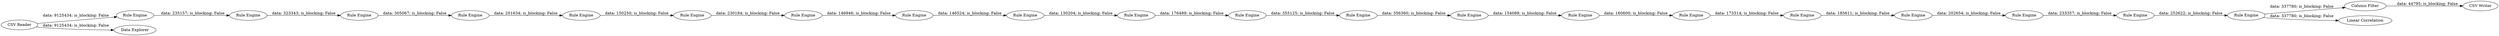 digraph {
	"-369794394592924929_3" [label="Rule Engine"]
	"7901837025257584774_20" [label="Rule Engine"]
	"-369794394592924929_5" [label="Rule Engine"]
	"-369794394592924929_6" [label="Rule Engine"]
	"7901837025257584774_19" [label="Rule Engine"]
	"9078302729714051527_8" [label="Rule Engine"]
	"-5145473222359813147_16" [label="Rule Engine"]
	"7901837025257584774_23" [label="Rule Engine"]
	"7901837025257584774_24" [label="Rule Engine"]
	"7901837025257584774_22" [label="Rule Engine"]
	"-5145473222359813147_17" [label="Rule Engine"]
	"7901837025257584774_26" [label="Rule Engine"]
	"-7713845564808779452_28" [label="Column Filter"]
	"9078302729714051527_11" [label="Rule Engine"]
	"-7713845564808779452_14" [label="Linear Correlation"]
	"-7713845564808779452_1" [label="CSV Reader"]
	"-369794394592924929_7" [label="Rule Engine"]
	"-7713845564808779452_29" [label="CSV Writer"]
	"9078302729714051527_12" [label="Rule Engine"]
	"7901837025257584774_25" [label="Rule Engine"]
	"9078302729714051527_13" [label="Rule Engine"]
	"7901837025257584774_21" [label="Rule Engine"]
	"-7713845564808779452_2" [label="Data Explorer"]
	"9078302729714051527_10" [label="Rule Engine"]
	"-369794394592924929_4" [label="Rule Engine"]
	"-369794394592924929_7" -> "9078302729714051527_8" [label="data: 150250; is_blocking: False"]
	"-369794394592924929_5" -> "-369794394592924929_6" [label="data: 305067; is_blocking: False"]
	"-7713845564808779452_1" -> "-7713845564808779452_2" [label="data: 9125434; is_blocking: False"]
	"-5145473222359813147_17" -> "7901837025257584774_19" [label="data: 356360; is_blocking: False"]
	"9078302729714051527_13" -> "-5145473222359813147_16" [label="data: 176489; is_blocking: False"]
	"7901837025257584774_24" -> "7901837025257584774_25" [label="data: 233357; is_blocking: False"]
	"7901837025257584774_21" -> "7901837025257584774_22" [label="data: 173314; is_blocking: False"]
	"7901837025257584774_25" -> "7901837025257584774_26" [label="data: 252622; is_blocking: False"]
	"-7713845564808779452_1" -> "-369794394592924929_3" [label="data: 9125434; is_blocking: False"]
	"7901837025257584774_22" -> "7901837025257584774_23" [label="data: 185611; is_blocking: False"]
	"9078302729714051527_10" -> "9078302729714051527_11" [label="data: 146946; is_blocking: False"]
	"-7713845564808779452_28" -> "-7713845564808779452_29" [label="data: 44795; is_blocking: False"]
	"7901837025257584774_26" -> "-7713845564808779452_28" [label="data: 337780; is_blocking: False"]
	"9078302729714051527_12" -> "9078302729714051527_13" [label="data: 130204; is_blocking: False"]
	"-369794394592924929_4" -> "-369794394592924929_5" [label="data: 323343; is_blocking: False"]
	"7901837025257584774_23" -> "7901837025257584774_24" [label="data: 202654; is_blocking: False"]
	"7901837025257584774_19" -> "7901837025257584774_20" [label="data: 154089; is_blocking: False"]
	"-5145473222359813147_16" -> "-5145473222359813147_17" [label="data: 355125; is_blocking: False"]
	"7901837025257584774_20" -> "7901837025257584774_21" [label="data: 160600; is_blocking: False"]
	"-369794394592924929_3" -> "-369794394592924929_4" [label="data: 235157; is_blocking: False"]
	"-369794394592924929_6" -> "-369794394592924929_7" [label="data: 201634; is_blocking: False"]
	"9078302729714051527_11" -> "9078302729714051527_12" [label="data: 146524; is_blocking: False"]
	"7901837025257584774_26" -> "-7713845564808779452_14" [label="data: 337780; is_blocking: False"]
	"9078302729714051527_8" -> "9078302729714051527_10" [label="data: 230184; is_blocking: False"]
	rankdir=LR
}
